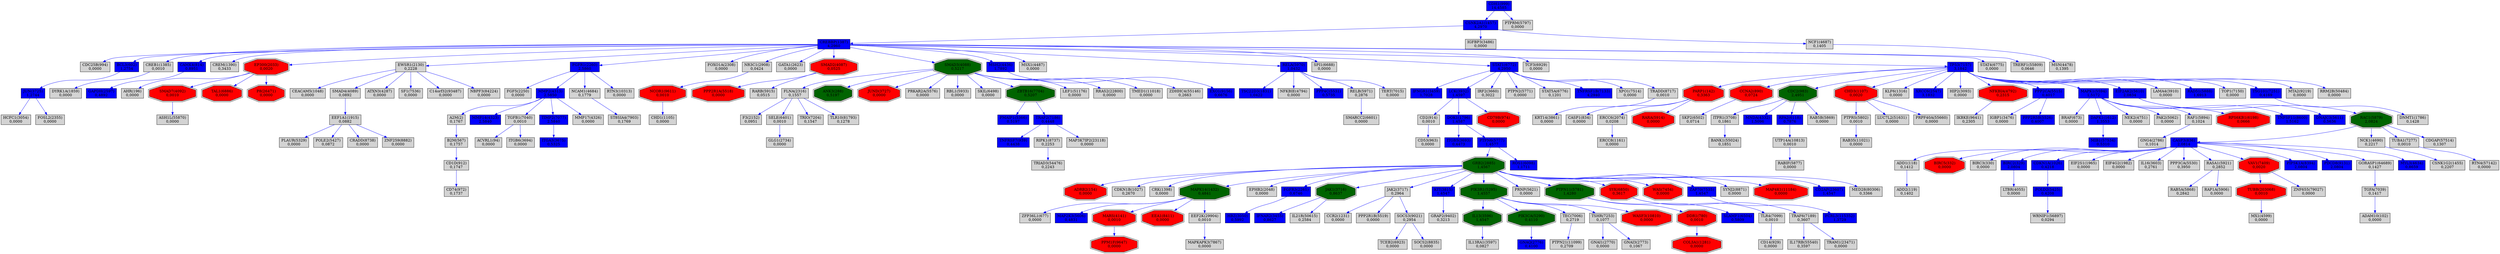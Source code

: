 digraph tmp_ans4 {
N_0 [shape = box, style = filled, fillcolor = lightgray, label = "ADD1(118)\n0,1412"];
N_1 [shape = box, style = filled, fillcolor = lightgray, label = "ADD2(119)\n0,1402"];
N_2 [shape = doubleoctagon, style = filled, fillcolor = red, label = "PARP1(142)\n0,3363"];
N_3 [shape = doubleoctagon, style = filled, fillcolor = red, label = "ADRB2(154)\n0,0000"];
N_4 [shape = box, style = filled, fillcolor = lightgray, label = "AHR(196)\n0,0000"];
N_5 [shape = box, style = filled, fillcolor = lightgray, label = "A2M(2)\n0,1767"];
N_6 [shape = box, style = filled, fillcolor = lightgray, label = "ACVRL1(94)\n0,0000"];
N_7 [shape = doubleoctagon, style = filled, fillcolor = red, label = "BIRC5(332)\n0,0000"];
N_8 [shape = box, style = filled, fillcolor = lightgray, label = "ADAM10(102)\n0,0000"];
N_9 [shape = box, style = filled, fillcolor = lightgray, label = "B2M(567)\n0,1757"];
N_10 [shape = box, style = filled, fillcolor = lightgray, label = "BRAF(673)\n0,0000"];
N_11 [shape = doubleoctagon, style = filled, fillcolor = red, label = "DDR1(780)\n0,0010"];
N_12 [shape = box, style = filled, fillcolor = lightgray, label = "CASP1(834)\n0,0000"];
N_13 [shape = box, style = filled, fillcolor = blue, label = "CASP3(836)\n2,0814"];
N_14 [shape = box, style = filled, fillcolor = lightgray, label = "BIRC3(330)\n0,0000"];
N_15 [shape = box, style = filled, fillcolor = blue, label = "BIRC2(329)\n2,0804"];
N_16 [shape = box, style = filled, fillcolor = lightgray, label = "CD2(914)\n0,0010"];
N_17 [shape = box, style = filled, fillcolor = blue, label = "TNFRSF7(939)\n0,4438"];
N_18 [shape = box, style = filled, fillcolor = lightgray, label = "CD74(972)\n0,1737"];
N_19 [shape = box, style = filled, fillcolor = lightgray, label = "CD1D(912)\n0,1747"];
N_20 [shape = doubleoctagon, style = filled, fillcolor = red, label = "CCNA2(890)\n0,0724"];
N_21 [shape = doubleoctagon, style = filled, fillcolor = darkgreen, label = "CDC2(983)\n2,4951"];
N_22 [shape = box, style = filled, fillcolor = blue, label = "CDH1(999)\n14,4585"];
N_23 [shape = box, style = filled, fillcolor = blue, label = "CDKN1A(1026)\n0,4218"];
N_24 [shape = doubleoctagon, style = filled, fillcolor = red, label = "CHD3(1107)\n0,0020"];
N_25 [shape = box, style = filled, fillcolor = lightgray, label = "CDC25B(994)\n0,0000"];
N_26 [shape = box, style = filled, fillcolor = lightgray, label = "CDKN1B(1027)\n0,2670"];
N_27 [shape = box, style = filled, fillcolor = lightgray, label = "CCR2(1231)\n0,0000"];
N_28 [shape = box, style = filled, fillcolor = blue, label = "BCL3(602)\n1,2754"];
N_29 [shape = box, style = filled, fillcolor = lightgray, label = "CREB1(1385)\n0,0010"];
N_30 [shape = box, style = filled, fillcolor = blue, label = "CREBBP(1387)\n4,2960"];
N_31 [shape = box, style = filled, fillcolor = blue, label = "CAMK4(814)\n0,8951"];
N_32 [shape = box, style = filled, fillcolor = lightgray, label = "CREM(1390)\n0,3433"];
N_33 [shape = box, style = filled, fillcolor = lightgray, label = "CRK(1398)\n0,0000"];
N_34 [shape = box, style = filled, fillcolor = lightgray, label = "ZFP36L1(677)\n0,0000"];
N_35 [shape = box, style = filled, fillcolor = blue, label = "CSNK2A1(1457)\n4,2970"];
N_36 [shape = doubleoctagon, style = filled, fillcolor = darkgreen, label = "MAPK14(1432)\n0,4841"];
N_37 [shape = box, style = filled, fillcolor = lightgray, label = "CD14(929)\n0,0000"];
N_38 [shape = box, style = filled, fillcolor = blue, label = "DAPK1(1612)\n1,3553"];
N_39 [shape = box, style = filled, fillcolor = lightgray, label = "ERCC8(1161)\n0,0000"];
N_40 [shape = box, style = filled, fillcolor = lightgray, label = "DNMT1(1786)\n0,1428"];
N_41 [shape = box, style = filled, fillcolor = blue, label = "TSC22D3(1831)\n1,0422"];
N_42 [shape = box, style = filled, fillcolor = lightgray, label = "EEF1A1(1915)\n0,0882"];
N_43 [shape = box, style = filled, fillcolor = lightgray, label = "KLF6(1316)\n0,0000"];
N_44 [shape = box, style = filled, fillcolor = lightgray, label = "EIF2S1(1965)\n0,0000"];
N_45 [shape = box, style = filled, fillcolor = lightgray, label = "EIF4G2(1982)\n0,0000"];
N_46 [shape = doubleoctagon, style = filled, fillcolor = red, label = "EP300(2033)\n0,0020"];
N_47 [shape = box, style = filled, fillcolor = lightgray, label = "EPHB2(2048)\n0,0000"];
N_48 [shape = box, style = filled, fillcolor = lightgray, label = "CEACAM5(1048)\n0,0000"];
N_49 [shape = box, style = filled, fillcolor = lightgray, label = "EWSR1(2130)\n0,2228"];
N_50 [shape = box, style = filled, fillcolor = lightgray, label = "F3(2152)\n0,0951"];
N_51 [shape = box, style = filled, fillcolor = blue, label = "DOK1(1796)\n1,4587"];
N_52 [shape = doubleoctagon, style = filled, fillcolor = red, label = "COL3A1(1281)\n0,0000"];
N_53 [shape = box, style = filled, fillcolor = blue, label = "FGFR1(2260)\n2,5860"];
N_54 [shape = box, style = filled, fillcolor = lightgray, label = "FGF5(2250)\n0,0000"];
N_55 [shape = box, style = filled, fillcolor = blue, label = "FGFR3(2261)\n0,6746"];
N_56 [shape = box, style = filled, fillcolor = lightgray, label = "DYRK1A(1859)\n0,0000"];
N_57 [shape = box, style = filled, fillcolor = lightgray, label = "FLNA(2316)\n0,1557"];
N_58 [shape = doubleoctagon, style = filled, fillcolor = red, label = "CD79B(974)\n0,0000"];
N_59 [shape = box, style = filled, fillcolor = lightgray, label = "FOXO1A(2308)\n0,0000"];
N_60 [shape = box, style = filled, fillcolor = blue, label = "GAPDH(2597)\n0,4892"];
N_61 [shape = box, style = filled, fillcolor = blue, label = "XRCC6(2547)\n3,1832"];
N_62 [shape = box, style = filled, fillcolor = lightgray, label = "CD53(963)\n0,0000"];
N_63 [shape = box, style = filled, fillcolor = lightgray, label = "GNAI1(2770)\n0,0000"];
N_64 [shape = box, style = filled, fillcolor = lightgray, label = "GNAI3(2773)\n0,1067"];
N_65 [shape = box, style = filled, fillcolor = blue, label = "GNAQ(2776)\n0,4100"];
N_66 [shape = doubleoctagon, style = filled, fillcolor = darkgreen, label = "GRB2(2885)\n1,4567"];
N_67 [shape = box, style = filled, fillcolor = lightgray, label = "NR3C1(2908)\n0,0424"];
N_68 [shape = box, style = filled, fillcolor = lightgray, label = "ERCC6(2074)\n0,0208"];
N_69 [shape = box, style = filled, fillcolor = blue, label = "HBZ(3050)\n0,5992"];
N_70 [shape = box, style = filled, fillcolor = lightgray, label = "HCFC1(3054)\n0,0000"];
N_71 [shape = box, style = filled, fillcolor = lightgray, label = "CHD1(1105)\n0,0000"];
N_72 [shape = box, style = filled, fillcolor = blue, label = "IFNAR2(3455)\n0,8627"];
N_73 [shape = box, style = filled, fillcolor = blue, label = "IFNGR1(3459)\n1,7028"];
N_74 [shape = doubleoctagon, style = filled, fillcolor = darkgreen, label = "IL13(3596)\n1,4547"];
N_75 [shape = box, style = filled, fillcolor = lightgray, label = "IL16(3603)\n0,2761"];
N_76 [shape = box, style = filled, fillcolor = blue, label = "ITGA3(3675)\n0,5325"];
N_77 [shape = box, style = filled, fillcolor = blue, label = "ITGB5(3693)\n0,4473"];
N_78 [shape = box, style = filled, fillcolor = lightgray, label = "ITPR1(3708)\n0,1861"];
N_79 [shape = doubleoctagon, style = filled, fillcolor = darkgreen, label = "JAK1(3716)\n0,8637"];
N_80 [shape = box, style = filled, fillcolor = lightgray, label = "JAK2(3717)\n0,2964"];
N_81 [shape = box, style = filled, fillcolor = blue, label = "JUN(3725)\n1,2744"];
N_82 [shape = box, style = filled, fillcolor = lightgray, label = "FOSL2(2355)\n0,0000"];
N_83 [shape = doubleoctagon, style = filled, fillcolor = darkgreen, label = "ANK3(288)\n0,5197"];
N_84 [shape = box, style = filled, fillcolor = blue, label = "KIT(3815)\n1,4547"];
N_85 [shape = box, style = filled, fillcolor = lightgray, label = "IGFBP3(3486)\n0,0000"];
N_86 [shape = box, style = filled, fillcolor = blue, label = "LCK(3932)\n1,4597"];
N_87 [shape = box, style = filled, fillcolor = lightgray, label = "GATA1(2623)\n0,0000"];
N_88 [shape = box, style = filled, fillcolor = lightgray, label = "LTBR(4055)\n0,0000"];
N_89 [shape = doubleoctagon, style = filled, fillcolor = red, label = "SMAD2(4087)\n0,0525"];
N_90 [shape = doubleoctagon, style = filled, fillcolor = red, label = "JUND(3727)\n0,0000"];
N_91 [shape = doubleoctagon, style = filled, fillcolor = darkgreen, label = "SMAD3(4088)\n0,5217"];
N_92 [shape = box, style = filled, fillcolor = lightgray, label = "SMAD4(4089)\n0,0892"];
N_93 [shape = doubleoctagon, style = filled, fillcolor = red, label = "SMAD7(4092)\n0,0010"];
N_94 [shape = box, style = filled, fillcolor = lightgray, label = "IGBP1(3476)\n0,0000"];
N_95 [shape = box, style = filled, fillcolor = blue, label = "MMP2(4313)\n2,5850"];
N_96 [shape = box, style = filled, fillcolor = blue, label = "MSH2(4436)\n1,7892"];
N_97 [shape = box, style = filled, fillcolor = lightgray, label = "MSN(4478)\n0,1395"];
N_98 [shape = box, style = filled, fillcolor = lightgray, label = "MSX1(4487)\n0,0000"];
N_99 [shape = box, style = filled, fillcolor = lightgray, label = "MX1(4599)\n0,0000"];
N_100 [shape = box, style = filled, fillcolor = lightgray, label = "NCAM1(4684)\n0,1779"];
N_101 [shape = box, style = filled, fillcolor = lightgray, label = "NCF1(4687)\n0,1405"];
N_102 [shape = box, style = filled, fillcolor = lightgray, label = "CSNK1G2(1455)\n0,2207"];
N_103 [shape = box, style = filled, fillcolor = lightgray, label = "HIP2(3093)\n0,0000"];
N_104 [shape = box, style = filled, fillcolor = lightgray, label = "NCK1(4690)\n0,2217"];
N_105 [shape = box, style = filled, fillcolor = lightgray, label = "NEK2(4751)\n0,0000"];
N_106 [shape = box, style = filled, fillcolor = lightgray, label = "IRF2(3660)\n0,3022"];
N_107 [shape = box, style = filled, fillcolor = lightgray, label = "GLG1(2734)\n0,0000"];
N_108 [shape = doubleoctagon, style = filled, fillcolor = red, label = "NFKBIA(4792)\n0,2315"];
N_109 [shape = box, style = filled, fillcolor = lightgray, label = "PAK2(5062)\n0,0000"];
N_110 [shape = doubleoctagon, style = filled, fillcolor = darkgreen, label = "PIK3R1(5295)\n1,4557"];
N_111 [shape = doubleoctagon, style = filled, fillcolor = darkgreen, label = "PIK3CA(5290)\n0,4110"];
N_112 [shape = box, style = filled, fillcolor = lightgray, label = "KRT14(3861)\n0,0000"];
N_113 [shape = box, style = filled, fillcolor = blue, label = "PMAIP1(5366)\n0,5197"];
N_114 [shape = box, style = filled, fillcolor = blue, label = "PPP2CA(5515)\n0,4017"];
N_115 [shape = box, style = filled, fillcolor = lightgray, label = "PPP2R1B(5519)\n0,0000"];
N_116 [shape = doubleoctagon, style = filled, fillcolor = red, label = "PPP2R1A(5518)\n0,0000"];
N_117 [shape = box, style = filled, fillcolor = lightgray, label = "PPP3CA(5530)\n0,3950"];
N_118 [shape = box, style = filled, fillcolor = lightgray, label = "NFKBIE(4794)\n0,0000"];
N_119 [shape = box, style = filled, fillcolor = lightgray, label = "PRKAR2A(5576)\n0,0000"];
N_120 [shape = box, style = filled, fillcolor = blue, label = "MAPK1(5594)\n1,5172"];
N_121 [shape = box, style = filled, fillcolor = blue, label = "EIF2AK2(5610)\n2,0834"];
N_122 [shape = box, style = filled, fillcolor = blue, label = "DNAJC3(5611)\n0,5636"];
N_123 [shape = box, style = filled, fillcolor = lightgray, label = "PRNP(5621)\n0,0000"];
N_124 [shape = box, style = filled, fillcolor = lightgray, label = "ATXN3(4287)\n0,0000"];
N_125 [shape = box, style = filled, fillcolor = lightgray, label = "LAMA4(3910)\n0,0000"];
N_126 [shape = box, style = filled, fillcolor = blue, label = "PTPN6(5777)\n1,4577"];
N_127 [shape = box, style = filled, fillcolor = lightgray, label = "PTPRM(5797)\n0,0000"];
N_128 [shape = doubleoctagon, style = filled, fillcolor = darkgreen, label = "PTPN11(5781)\n1,4280"];
N_129 [shape = box, style = filled, fillcolor = lightgray, label = "RAB5A(5868)\n0,2842"];
N_130 [shape = doubleoctagon, style = filled, fillcolor = darkgreen, label = "RAC1(5879)\n2,0824"];
N_131 [shape = box, style = filled, fillcolor = blue, label = "RAD51(5888)\n1,6913"];
N_132 [shape = box, style = filled, fillcolor = lightgray, label = "RAF1(5894)\n0,1024"];
N_133 [shape = box, style = filled, fillcolor = lightgray, label = "GNG4(2786)\n0,1014"];
N_134 [shape = box, style = filled, fillcolor = lightgray, label = "RAP1A(5906)\n0,0000"];
N_135 [shape = box, style = filled, fillcolor = lightgray, label = "RASA1(5921)\n0,2852"];
N_136 [shape = box, style = filled, fillcolor = blue, label = "MNDA(4332)\n1,5096"];
N_137 [shape = doubleoctagon, style = filled, fillcolor = red, label = "RARA(5914)\n0,0000"];
N_138 [shape = box, style = filled, fillcolor = lightgray, label = "RBL1(5933)\n0,0000"];
N_139 [shape = box, style = filled, fillcolor = blue, label = "PPP4C(5531)\n0,5735"];
N_140 [shape = box, style = filled, fillcolor = blue, label = "RELA(5970)\n1,0432"];
N_141 [shape = box, style = filled, fillcolor = lightgray, label = "RELB(5971)\n0,2876"];
N_142 [shape = box, style = filled, fillcolor = blue, label = "RPA2(6118)\n0,7876"];
N_143 [shape = box, style = filled, fillcolor = lightgray, label = "RARB(5915)\n0,0515"];
N_144 [shape = box, style = filled, fillcolor = blue, label = "MAP2K3(5606)\n0,4831"];
N_145 [shape = box, style = filled, fillcolor = blue, label = "MMP14(4323)\n2,5840"];
N_146 [shape = box, style = filled, fillcolor = lightgray, label = "SELE(6401)\n0,0010"];
N_147 [shape = box, style = filled, fillcolor = lightgray, label = "PTPN2(5771)\n0,0000"];
N_148 [shape = box, style = filled, fillcolor = lightgray, label = "SKIL(6498)\n0,0000"];
N_149 [shape = box, style = filled, fillcolor = blue, label = "SLAMF1(6504)\n0,5809"];
N_150 [shape = box, style = filled, fillcolor = lightgray, label = "SPI1(6688)\n0,0000"];
N_151 [shape = box, style = filled, fillcolor = blue, label = "STAT1(6772)\n4,2950"];
N_152 [shape = box, style = filled, fillcolor = lightgray, label = "STAT5A(6776)\n0,1201"];
N_153 [shape = doubleoctagon, style = filled, fillcolor = red, label = "RPS6KB1(6198)\n0,0666"];
N_154 [shape = box, style = filled, fillcolor = lightgray, label = "PLAUR(5329)\n0,0000"];
N_155 [shape = doubleoctagon, style = filled, fillcolor = red, label = "SYK(6850)\n0,3617"];
N_156 [shape = box, style = filled, fillcolor = lightgray, label = "TCEB2(6923)\n0,0000"];
N_157 [shape = box, style = filled, fillcolor = lightgray, label = "TCF3(6929)\n0,0000"];
N_158 [shape = doubleoctagon, style = filled, fillcolor = red, label = "TAL1(6886)\n0,0000"];
N_159 [shape = box, style = filled, fillcolor = lightgray, label = "SKP2(6502)\n0,0714"];
N_160 [shape = box, style = filled, fillcolor = lightgray, label = "TEC(7006)\n0,2719"];
N_161 [shape = box, style = filled, fillcolor = lightgray, label = "TERT(7015)\n0,0000"];
N_162 [shape = box, style = filled, fillcolor = lightgray, label = "RAB5B(5869)\n0,0000"];
N_163 [shape = box, style = filled, fillcolor = lightgray, label = "TGFA(7039)\n0,1417"];
N_164 [shape = box, style = filled, fillcolor = lightgray, label = "ITGB6(3694)\n0,0000"];
N_165 [shape = box, style = filled, fillcolor = lightgray, label = "TGFB1(7040)\n0,0010"];
N_166 [shape = box, style = filled, fillcolor = lightgray, label = "POLE2(5427)\n0,0872"];
N_167 [shape = box, style = filled, fillcolor = lightgray, label = "TLR4(7099)\n0,0010"];
N_168 [shape = box, style = filled, fillcolor = lightgray, label = "TOP1(7150)\n0,0000"];
N_169 [shape = box, style = filled, fillcolor = blue, label = "TP53(7157)\n3,1842"];
N_170 [shape = box, style = filled, fillcolor = blue, label = "TNFRSF1B(7133)\n4,2940"];
N_171 [shape = box, style = filled, fillcolor = blue, label = "TRAF2(7186)\n0,4448"];
N_172 [shape = box, style = filled, fillcolor = lightgray, label = "TRAF6(7189)\n0,3607"];
N_173 [shape = box, style = filled, fillcolor = lightgray, label = "TSHR(7253)\n0,1077"];
N_174 [shape = box, style = filled, fillcolor = blue, label = "TSG101(7251)\n0,4169"];
N_175 [shape = box, style = filled, fillcolor = lightgray, label = "TUBA1(7277)\n0,0010"];
N_176 [shape = doubleoctagon, style = filled, fillcolor = red, label = "WAS(7454)\n0,0000"];
N_177 [shape = box, style = filled, fillcolor = blue, label = "POLD2(5425)\n0,4208"];
N_178 [shape = box, style = filled, fillcolor = lightgray, label = "XPO1(7514)\n0,0000"];
N_179 [shape = doubleoctagon, style = filled, fillcolor = red, label = "VAV1(7409)\n0,0020"];
N_180 [shape = box, style = filled, fillcolor = blue, label = "ZAP70(7535)\n1,4547"];
N_181 [shape = doubleoctagon, style = filled, fillcolor = darkgreen, label = "ZBTB16(7704)\n0,5207"];
N_182 [shape = box, style = filled, fillcolor = lightgray, label = "ST8SIA4(7903)\n0,1769"];
N_183 [shape = doubleoctagon, style = filled, fillcolor = red, label = "MARS(4141)\n0,0010"];
N_184 [shape = box, style = filled, fillcolor = lightgray, label = "SF1(7536)\n0,0000"];
N_185 [shape = doubleoctagon, style = filled, fillcolor = red, label = "EEA1(8411)\n0,0000"];
N_186 [shape = box, style = filled, fillcolor = lightgray, label = "PTPRS(5802)\n0,0010"];
N_187 [shape = box, style = filled, fillcolor = blue, label = "TNFSF11(8600)\n1,5162"];
N_188 [shape = box, style = filled, fillcolor = blue, label = "PIP5K1A(8394)\n2,0804"];
N_189 [shape = box, style = filled, fillcolor = lightgray, label = "TRADD(8717)\n0,0010"];
N_190 [shape = box, style = filled, fillcolor = lightgray, label = "RIPK1(8737)\n0,2253"];
N_191 [shape = box, style = filled, fillcolor = lightgray, label = "SYNJ2(8871)\n0,0000"];
N_192 [shape = box, style = filled, fillcolor = lightgray, label = "SOCS2(8835)\n0,0000"];
N_193 [shape = box, style = filled, fillcolor = lightgray, label = "SMARCC2(6601)\n0,0000"];
N_194 [shape = box, style = filled, fillcolor = lightgray, label = "STAT4(6775)\n0,0000"];
N_195 [shape = doubleoctagon, style = filled, fillcolor = red, label = "NCOR1(9611)\n0,0010"];
N_196 [shape = doubleoctagon, style = filled, fillcolor = red, label = "PPM1F(9647)\n0,0000"];
N_197 [shape = box, style = filled, fillcolor = lightgray, label = "GRAP2(9402)\n0,3213"];
N_198 [shape = box, style = filled, fillcolor = blue, label = "PDCD8(9131)\n2,0804"];
N_199 [shape = box, style = filled, fillcolor = lightgray, label = "IKBKE(9641)\n0,2305"];
N_200 [shape = box, style = filled, fillcolor = lightgray, label = "RTN3(10313)\n0,0000"];
N_201 [shape = box, style = filled, fillcolor = blue, label = "ROS1(6098)\n1,1711"];
N_202 [shape = box, style = filled, fillcolor = lightgray, label = "RABIF(5877)\n0,0000"];
N_203 [shape = box, style = filled, fillcolor = lightgray, label = "UTP14A(10813)\n0,0010"];
N_204 [shape = box, style = filled, fillcolor = lightgray, label = "CRADD(8738)\n0,0000"];
N_205 [shape = doubleoctagon, style = filled, fillcolor = red, label = "MAP4K1(11184)\n0,0000"];
N_206 [shape = box, style = filled, fillcolor = lightgray, label = "MTA2(9219)\n0,0000"];
N_207 [shape = box, style = filled, fillcolor = blue, label = "CD2AP(23607)\n1,4547"];
N_208 [shape = box, style = filled, fillcolor = lightgray, label = "MAPKAPK3(7867)\n0,0000"];
N_209 [shape = box, style = filled, fillcolor = lightgray, label = "LEF1(51176)\n0,0000"];
N_210 [shape = box, style = filled, fillcolor = lightgray, label = "LUC7L2(51631)\n0,0000"];
N_211 [shape = box, style = filled, fillcolor = lightgray, label = "TRIAD3(54476)\n0,2243"];
N_212 [shape = box, style = filled, fillcolor = lightgray, label = "RRAS2(22800)\n0,0000"];
N_213 [shape = box, style = filled, fillcolor = lightgray, label = "PRPF40A(55660)\n0,0000"];
N_214 [shape = box, style = filled, fillcolor = lightgray, label = "ZNF259(8882)\n0,0000"];
N_215 [shape = box, style = filled, fillcolor = lightgray, label = "WRNIP1(56897)\n0,0294"];
N_216 [shape = box, style = filled, fillcolor = lightgray, label = "IL21R(50615)\n0,2584"];
N_217 [shape = box, style = filled, fillcolor = lightgray, label = "GORASP1(64689)\n0,1427"];
N_218 [shape = box, style = filled, fillcolor = lightgray, label = "IL17RB(55540)\n0,3597"];
N_219 [shape = box, style = filled, fillcolor = lightgray, label = "RTN4(57142)\n0,0000"];
N_220 [shape = box, style = filled, fillcolor = lightgray, label = "RAB35(11021)\n0,0000"];
N_221 [shape = box, style = filled, fillcolor = lightgray, label = "MED28(80306)\n0,3366"];
N_222 [shape = box, style = filled, fillcolor = lightgray, label = "C14orf32(93487)\n0,0000"];
N_223 [shape = box, style = filled, fillcolor = lightgray, label = "TRAM1(23471)\n0,0000"];
N_224 [shape = box, style = filled, fillcolor = lightgray, label = "NBPF3(84224)\n0,0000"];
N_225 [shape = doubleoctagon, style = filled, fillcolor = red, label = "WASF3(10810)\n0,0000"];
N_226 [shape = doubleoctagon, style = filled, fillcolor = red, label = "TUBB(203068)\n0,0010"];
N_227 [shape = box, style = filled, fillcolor = lightgray, label = "MAP3K7IP2(23118)\n0,0000"];
N_228 [shape = box, style = filled, fillcolor = lightgray, label = "TRIO(7204)\n0,1547"];
N_229 [shape = box, style = filled, fillcolor = lightgray, label = "PTPN21(11099)\n0,2709"];
N_230 [shape = box, style = filled, fillcolor = blue, label = "MYL3(4634)\n0,8659"];
N_231 [shape = box, style = filled, fillcolor = lightgray, label = "TLR10(81793)\n0,1278"];
N_232 [shape = box, style = filled, fillcolor = lightgray, label = "ZNF655(79027)\n0,0000"];
N_233 [shape = box, style = filled, fillcolor = lightgray, label = "TRERF1(55809)\n0,0646"];
N_234 [shape = box, style = filled, fillcolor = lightgray, label = "SOCS3(9021)\n0,2954"];
N_235 [shape = box, style = filled, fillcolor = lightgray, label = "EEF2K(29904)\n0,0010"];
N_236 [shape = box, style = filled, fillcolor = lightgray, label = "CDGAP(57514)\n0,1307"];
N_237 [shape = box, style = filled, fillcolor = blue, label = "MIB1(57534)\n0,5310"];
N_238 [shape = box, style = filled, fillcolor = lightgray, label = "IL13RA1(3597)\n0,0827"];
N_239 [shape = doubleoctagon, style = filled, fillcolor = red, label = "P8(26471)\n0,0000"];
N_240 [shape = box, style = filled, fillcolor = blue, label = "TIMP2(7077)\n2,5840"];
N_241 [shape = box, style = filled, fillcolor = lightgray, label = "BANK1(55024)\n0,1851"];
N_242 [shape = box, style = filled, fillcolor = lightgray, label = "MMP17(4326)\n0,0000"];
N_243 [shape = box, style = filled, fillcolor = lightgray, label = "TMED1(11018)\n0,0000"];
N_244 [shape = box, style = filled, fillcolor = lightgray, label = "ZDHHC4(55146)\n0,2663"];
N_245 [shape = box, style = filled, fillcolor = lightgray, label = "ASH1L(55870)\n0,0000"];
N_246 [shape = box, style = filled, fillcolor = blue, label = "EXO1(9156)\n0,6676"];
N_247 [shape = box, style = filled, fillcolor = blue, label = "PPP2R5B(5526)\n0,4007"];
N_248 [shape = box, style = filled, fillcolor = lightgray, label = "RRM2B(50484)\n0,0000"];
N_249 [shape = box, style = filled, fillcolor = blue, label = "FCRL3(115352)\n1,3729"];
N_0 -> N_1 [ color = blue ];
N_5 -> N_9 [ color = blue ];
N_2 -> N_12 [ color = blue ];
N_13 -> N_0 [ color = blue ];
N_13 -> N_7 [ color = blue ];
N_13 -> N_14 [ color = blue ];
N_13 -> N_15 [ color = blue ];
N_9 -> N_19 [ color = blue ];
N_19 -> N_18 [ color = blue ];
N_13 -> N_23 [ color = blue ];
N_30 -> N_25 [ color = blue ];
N_30 -> N_28 [ color = blue ];
N_30 -> N_29 [ color = blue ];
N_30 -> N_31 [ color = blue ];
N_30 -> N_32 [ color = blue ];
N_22 -> N_35 [ color = blue ];
N_35 -> N_30 [ color = blue ];
N_36 -> N_34 [ color = blue ];
N_13 -> N_44 [ color = blue ];
N_13 -> N_45 [ color = blue ];
N_46 -> N_4 [ color = blue ];
N_30 -> N_46 [ color = blue ];
N_30 -> N_49 [ color = blue ];
N_49 -> N_48 [ color = blue ];
N_11 -> N_52 [ color = blue ];
N_30 -> N_53 [ color = blue ];
N_53 -> N_54 [ color = blue ];
N_29 -> N_56 [ color = blue ];
N_57 -> N_50 [ color = blue ];
N_30 -> N_59 [ color = blue ];
N_31 -> N_60 [ color = blue ];
N_16 -> N_62 [ color = blue ];
N_66 -> N_3 [ color = blue ];
N_66 -> N_26 [ color = blue ];
N_66 -> N_33 [ color = blue ];
N_66 -> N_36 [ color = blue ];
N_66 -> N_47 [ color = blue ];
N_66 -> N_55 [ color = blue ];
N_30 -> N_67 [ color = blue ];
N_2 -> N_68 [ color = blue ];
N_68 -> N_39 [ color = blue ];
N_55 -> N_69 [ color = blue ];
N_13 -> N_75 [ color = blue ];
N_51 -> N_77 [ color = blue ];
N_21 -> N_78 [ color = blue ];
N_66 -> N_79 [ color = blue ];
N_79 -> N_72 [ color = blue ];
N_80 -> N_27 [ color = blue ];
N_66 -> N_80 [ color = blue ];
N_28 -> N_81 [ color = blue ];
N_81 -> N_70 [ color = blue ];
N_81 -> N_82 [ color = blue ];
N_66 -> N_84 [ color = blue ];
N_35 -> N_85 [ color = blue ];
N_86 -> N_16 [ color = blue ];
N_86 -> N_51 [ color = blue ];
N_86 -> N_58 [ color = blue ];
N_30 -> N_87 [ color = blue ];
N_15 -> N_88 [ color = blue ];
N_30 -> N_89 [ color = blue ];
N_30 -> N_91 [ color = blue ];
N_91 -> N_57 [ color = blue ];
N_91 -> N_83 [ color = blue ];
N_91 -> N_90 [ color = blue ];
N_92 -> N_42 [ color = blue ];
N_49 -> N_92 [ color = blue ];
N_46 -> N_93 [ color = blue ];
N_95 -> N_5 [ color = blue ];
N_53 -> N_95 [ color = blue ];
N_30 -> N_96 [ color = blue ];
N_30 -> N_98 [ color = blue ];
N_53 -> N_100 [ color = blue ];
N_35 -> N_101 [ color = blue ];
N_101 -> N_97 [ color = blue ];
N_104 -> N_102 [ color = blue ];
N_66 -> N_110 [ color = blue ];
N_110 -> N_74 [ color = blue ];
N_111 -> N_65 [ color = blue ];
N_110 -> N_111 [ color = blue ];
N_114 -> N_94 [ color = blue ];
N_80 -> N_115 [ color = blue ];
N_89 -> N_116 [ color = blue ];
N_13 -> N_117 [ color = blue ];
N_91 -> N_119 [ color = blue ];
N_120 -> N_10 [ color = blue ];
N_120 -> N_38 [ color = blue ];
N_120 -> N_105 [ color = blue ];
N_120 -> N_109 [ color = blue ];
N_121 -> N_122 [ color = blue ];
N_66 -> N_123 [ color = blue ];
N_49 -> N_124 [ color = blue ];
N_51 -> N_126 [ color = blue ];
N_126 -> N_66 [ color = blue ];
N_22 -> N_127 [ color = blue ];
N_128 -> N_11 [ color = blue ];
N_66 -> N_128 [ color = blue ];
N_130 -> N_13 [ color = blue ];
N_130 -> N_104 [ color = blue ];
N_121 -> N_130 [ color = blue ];
N_120 -> N_132 [ color = blue ];
N_132 -> N_133 [ color = blue ];
N_13 -> N_135 [ color = blue ];
N_135 -> N_129 [ color = blue ];
N_135 -> N_134 [ color = blue ];
N_21 -> N_136 [ color = blue ];
N_2 -> N_137 [ color = blue ];
N_91 -> N_138 [ color = blue ];
N_30 -> N_140 [ color = blue ];
N_140 -> N_41 [ color = blue ];
N_140 -> N_118 [ color = blue ];
N_140 -> N_139 [ color = blue ];
N_140 -> N_141 [ color = blue ];
N_21 -> N_142 [ color = blue ];
N_89 -> N_143 [ color = blue ];
N_36 -> N_144 [ color = blue ];
N_95 -> N_145 [ color = blue ];
N_57 -> N_146 [ color = blue ];
N_146 -> N_107 [ color = blue ];
N_91 -> N_148 [ color = blue ];
N_128 -> N_149 [ color = blue ];
N_30 -> N_150 [ color = blue ];
N_30 -> N_151 [ color = blue ];
N_151 -> N_73 [ color = blue ];
N_151 -> N_86 [ color = blue ];
N_151 -> N_106 [ color = blue ];
N_151 -> N_147 [ color = blue ];
N_151 -> N_152 [ color = blue ];
N_120 -> N_153 [ color = blue ];
N_42 -> N_154 [ color = blue ];
N_66 -> N_155 [ color = blue ];
N_30 -> N_157 [ color = blue ];
N_46 -> N_158 [ color = blue ];
N_20 -> N_159 [ color = blue ];
N_110 -> N_160 [ color = blue ];
N_140 -> N_161 [ color = blue ];
N_21 -> N_162 [ color = blue ];
N_163 -> N_8 [ color = blue ];
N_165 -> N_6 [ color = blue ];
N_95 -> N_165 [ color = blue ];
N_165 -> N_164 [ color = blue ];
N_42 -> N_166 [ color = blue ];
N_167 -> N_37 [ color = blue ];
N_155 -> N_167 [ color = blue ];
N_169 -> N_2 [ color = blue ];
N_169 -> N_20 [ color = blue ];
N_169 -> N_21 [ color = blue ];
N_169 -> N_24 [ color = blue ];
N_30 -> N_169 [ color = blue ];
N_169 -> N_43 [ color = blue ];
N_169 -> N_61 [ color = blue ];
N_169 -> N_103 [ color = blue ];
N_169 -> N_108 [ color = blue ];
N_169 -> N_114 [ color = blue ];
N_169 -> N_120 [ color = blue ];
N_169 -> N_121 [ color = blue ];
N_169 -> N_125 [ color = blue ];
N_169 -> N_131 [ color = blue ];
N_169 -> N_168 [ color = blue ];
N_151 -> N_170 [ color = blue ];
N_171 -> N_17 [ color = blue ];
N_155 -> N_172 [ color = blue ];
N_173 -> N_63 [ color = blue ];
N_173 -> N_64 [ color = blue ];
N_110 -> N_173 [ color = blue ];
N_174 -> N_40 [ color = blue ];
N_169 -> N_174 [ color = blue ];
N_130 -> N_175 [ color = blue ];
N_66 -> N_176 [ color = blue ];
N_23 -> N_177 [ color = blue ];
N_151 -> N_178 [ color = blue ];
N_13 -> N_179 [ color = blue ];
N_66 -> N_180 [ color = blue ];
N_91 -> N_181 [ color = blue ];
N_181 -> N_113 [ color = blue ];
N_181 -> N_171 [ color = blue ];
N_100 -> N_182 [ color = blue ];
N_36 -> N_183 [ color = blue ];
N_49 -> N_184 [ color = blue ];
N_36 -> N_185 [ color = blue ];
N_24 -> N_186 [ color = blue ];
N_120 -> N_187 [ color = blue ];
N_13 -> N_188 [ color = blue ];
N_189 -> N_112 [ color = blue ];
N_151 -> N_189 [ color = blue ];
N_171 -> N_190 [ color = blue ];
N_66 -> N_191 [ color = blue ];
N_141 -> N_193 [ color = blue ];
N_30 -> N_194 [ color = blue ];
N_67 -> N_195 [ color = blue ];
N_195 -> N_71 [ color = blue ];
N_183 -> N_196 [ color = blue ];
N_84 -> N_197 [ color = blue ];
N_13 -> N_198 [ color = blue ];
N_108 -> N_199 [ color = blue ];
N_53 -> N_200 [ color = blue ];
N_126 -> N_201 [ color = blue ];
N_142 -> N_203 [ color = blue ];
N_203 -> N_202 [ color = blue ];
N_42 -> N_204 [ color = blue ];
N_66 -> N_205 [ color = blue ];
N_169 -> N_206 [ color = blue ];
N_66 -> N_207 [ color = blue ];
N_91 -> N_209 [ color = blue ];
N_24 -> N_210 [ color = blue ];
N_190 -> N_211 [ color = blue ];
N_91 -> N_212 [ color = blue ];
N_24 -> N_213 [ color = blue ];
N_42 -> N_214 [ color = blue ];
N_177 -> N_215 [ color = blue ];
N_79 -> N_216 [ color = blue ];
N_13 -> N_217 [ color = blue ];
N_217 -> N_163 [ color = blue ];
N_172 -> N_218 [ color = blue ];
N_175 -> N_219 [ color = blue ];
N_186 -> N_220 [ color = blue ];
N_66 -> N_221 [ color = blue ];
N_49 -> N_222 [ color = blue ];
N_172 -> N_223 [ color = blue ];
N_49 -> N_224 [ color = blue ];
N_110 -> N_225 [ color = blue ];
N_226 -> N_99 [ color = blue ];
N_179 -> N_226 [ color = blue ];
N_171 -> N_227 [ color = blue ];
N_57 -> N_228 [ color = blue ];
N_160 -> N_229 [ color = blue ];
N_13 -> N_230 [ color = blue ];
N_57 -> N_231 [ color = blue ];
N_179 -> N_232 [ color = blue ];
N_30 -> N_233 [ color = blue ];
N_80 -> N_234 [ color = blue ];
N_234 -> N_156 [ color = blue ];
N_234 -> N_192 [ color = blue ];
N_36 -> N_235 [ color = blue ];
N_235 -> N_208 [ color = blue ];
N_130 -> N_236 [ color = blue ];
N_38 -> N_237 [ color = blue ];
N_74 -> N_238 [ color = blue ];
N_46 -> N_239 [ color = blue ];
N_240 -> N_76 [ color = blue ];
N_95 -> N_240 [ color = blue ];
N_78 -> N_241 [ color = blue ];
N_95 -> N_242 [ color = blue ];
N_91 -> N_243 [ color = blue ];
N_91 -> N_244 [ color = blue ];
N_93 -> N_245 [ color = blue ];
N_96 -> N_246 [ color = blue ];
N_114 -> N_247 [ color = blue ];
N_169 -> N_248 [ color = blue ];
N_180 -> N_249 [ color = blue ];
}
